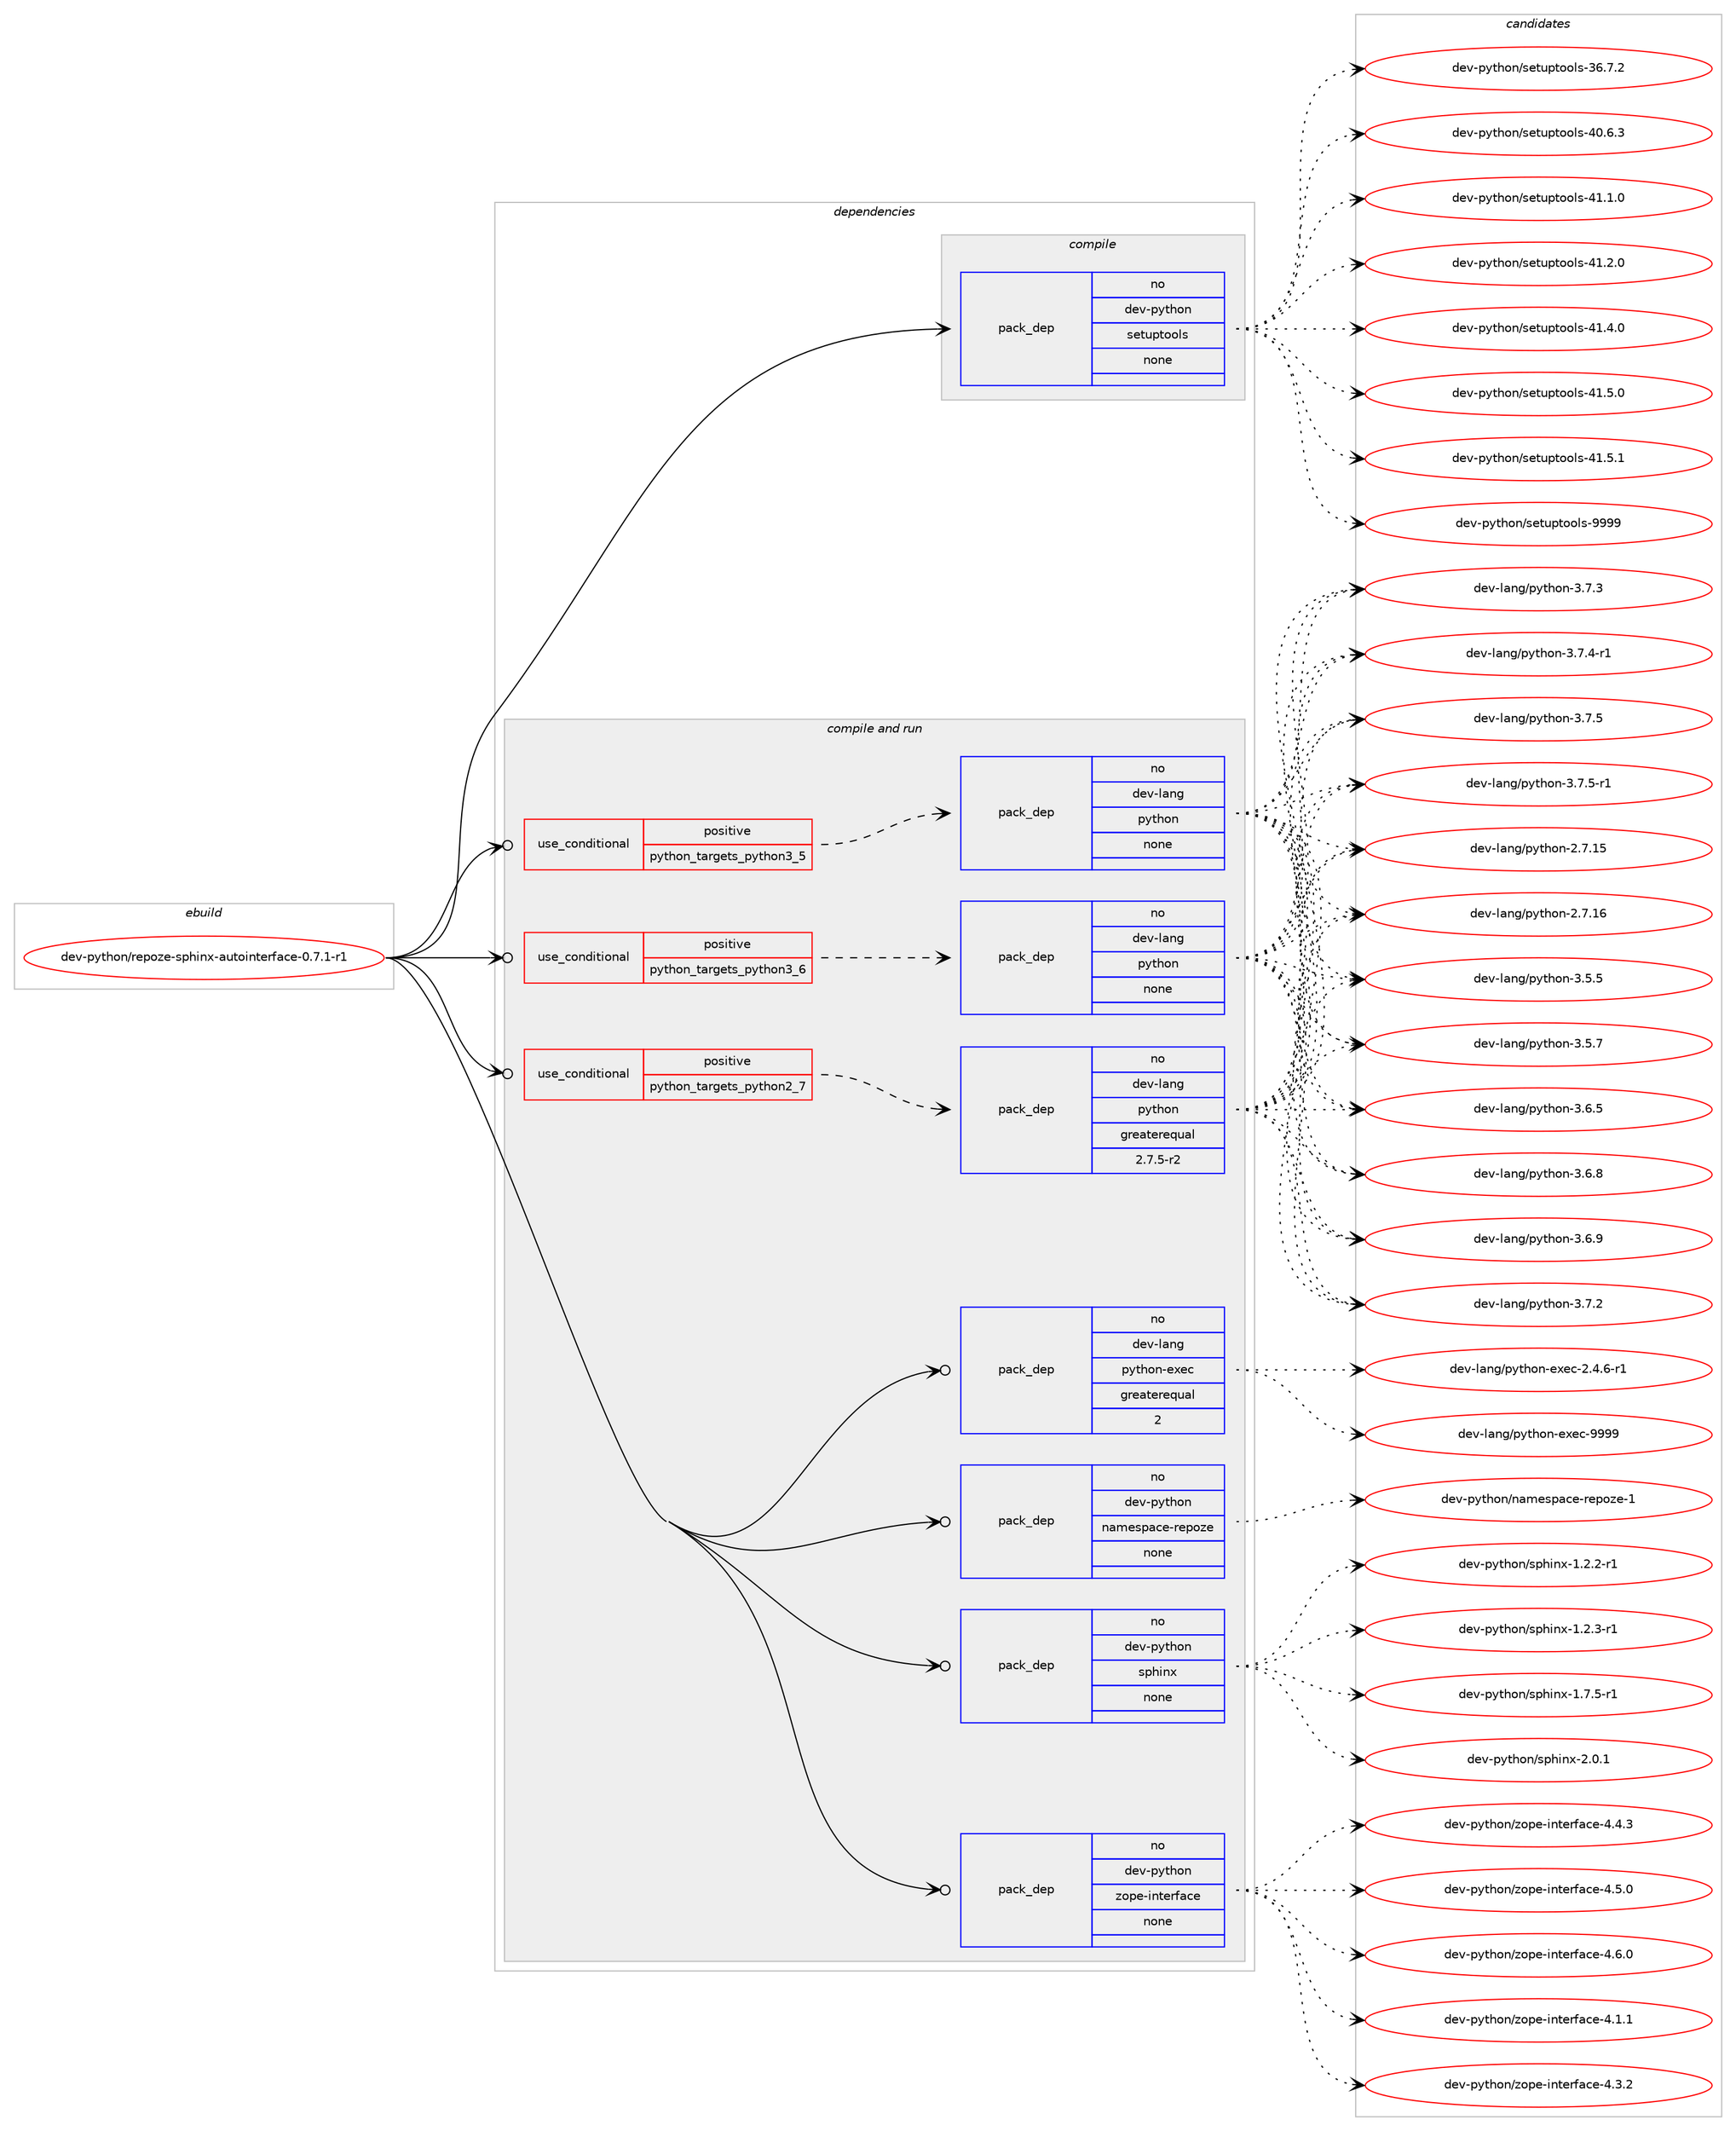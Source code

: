 digraph prolog {

# *************
# Graph options
# *************

newrank=true;
concentrate=true;
compound=true;
graph [rankdir=LR,fontname=Helvetica,fontsize=10,ranksep=1.5];#, ranksep=2.5, nodesep=0.2];
edge  [arrowhead=vee];
node  [fontname=Helvetica,fontsize=10];

# **********
# The ebuild
# **********

subgraph cluster_leftcol {
color=gray;
rank=same;
label=<<i>ebuild</i>>;
id [label="dev-python/repoze-sphinx-autointerface-0.7.1-r1", color=red, width=4, href="../dev-python/repoze-sphinx-autointerface-0.7.1-r1.svg"];
}

# ****************
# The dependencies
# ****************

subgraph cluster_midcol {
color=gray;
label=<<i>dependencies</i>>;
subgraph cluster_compile {
fillcolor="#eeeeee";
style=filled;
label=<<i>compile</i>>;
subgraph pack474527 {
dependency634980 [label=<<TABLE BORDER="0" CELLBORDER="1" CELLSPACING="0" CELLPADDING="4" WIDTH="220"><TR><TD ROWSPAN="6" CELLPADDING="30">pack_dep</TD></TR><TR><TD WIDTH="110">no</TD></TR><TR><TD>dev-python</TD></TR><TR><TD>setuptools</TD></TR><TR><TD>none</TD></TR><TR><TD></TD></TR></TABLE>>, shape=none, color=blue];
}
id:e -> dependency634980:w [weight=20,style="solid",arrowhead="vee"];
}
subgraph cluster_compileandrun {
fillcolor="#eeeeee";
style=filled;
label=<<i>compile and run</i>>;
subgraph cond148574 {
dependency634981 [label=<<TABLE BORDER="0" CELLBORDER="1" CELLSPACING="0" CELLPADDING="4"><TR><TD ROWSPAN="3" CELLPADDING="10">use_conditional</TD></TR><TR><TD>positive</TD></TR><TR><TD>python_targets_python2_7</TD></TR></TABLE>>, shape=none, color=red];
subgraph pack474528 {
dependency634982 [label=<<TABLE BORDER="0" CELLBORDER="1" CELLSPACING="0" CELLPADDING="4" WIDTH="220"><TR><TD ROWSPAN="6" CELLPADDING="30">pack_dep</TD></TR><TR><TD WIDTH="110">no</TD></TR><TR><TD>dev-lang</TD></TR><TR><TD>python</TD></TR><TR><TD>greaterequal</TD></TR><TR><TD>2.7.5-r2</TD></TR></TABLE>>, shape=none, color=blue];
}
dependency634981:e -> dependency634982:w [weight=20,style="dashed",arrowhead="vee"];
}
id:e -> dependency634981:w [weight=20,style="solid",arrowhead="odotvee"];
subgraph cond148575 {
dependency634983 [label=<<TABLE BORDER="0" CELLBORDER="1" CELLSPACING="0" CELLPADDING="4"><TR><TD ROWSPAN="3" CELLPADDING="10">use_conditional</TD></TR><TR><TD>positive</TD></TR><TR><TD>python_targets_python3_5</TD></TR></TABLE>>, shape=none, color=red];
subgraph pack474529 {
dependency634984 [label=<<TABLE BORDER="0" CELLBORDER="1" CELLSPACING="0" CELLPADDING="4" WIDTH="220"><TR><TD ROWSPAN="6" CELLPADDING="30">pack_dep</TD></TR><TR><TD WIDTH="110">no</TD></TR><TR><TD>dev-lang</TD></TR><TR><TD>python</TD></TR><TR><TD>none</TD></TR><TR><TD></TD></TR></TABLE>>, shape=none, color=blue];
}
dependency634983:e -> dependency634984:w [weight=20,style="dashed",arrowhead="vee"];
}
id:e -> dependency634983:w [weight=20,style="solid",arrowhead="odotvee"];
subgraph cond148576 {
dependency634985 [label=<<TABLE BORDER="0" CELLBORDER="1" CELLSPACING="0" CELLPADDING="4"><TR><TD ROWSPAN="3" CELLPADDING="10">use_conditional</TD></TR><TR><TD>positive</TD></TR><TR><TD>python_targets_python3_6</TD></TR></TABLE>>, shape=none, color=red];
subgraph pack474530 {
dependency634986 [label=<<TABLE BORDER="0" CELLBORDER="1" CELLSPACING="0" CELLPADDING="4" WIDTH="220"><TR><TD ROWSPAN="6" CELLPADDING="30">pack_dep</TD></TR><TR><TD WIDTH="110">no</TD></TR><TR><TD>dev-lang</TD></TR><TR><TD>python</TD></TR><TR><TD>none</TD></TR><TR><TD></TD></TR></TABLE>>, shape=none, color=blue];
}
dependency634985:e -> dependency634986:w [weight=20,style="dashed",arrowhead="vee"];
}
id:e -> dependency634985:w [weight=20,style="solid",arrowhead="odotvee"];
subgraph pack474531 {
dependency634987 [label=<<TABLE BORDER="0" CELLBORDER="1" CELLSPACING="0" CELLPADDING="4" WIDTH="220"><TR><TD ROWSPAN="6" CELLPADDING="30">pack_dep</TD></TR><TR><TD WIDTH="110">no</TD></TR><TR><TD>dev-lang</TD></TR><TR><TD>python-exec</TD></TR><TR><TD>greaterequal</TD></TR><TR><TD>2</TD></TR></TABLE>>, shape=none, color=blue];
}
id:e -> dependency634987:w [weight=20,style="solid",arrowhead="odotvee"];
subgraph pack474532 {
dependency634988 [label=<<TABLE BORDER="0" CELLBORDER="1" CELLSPACING="0" CELLPADDING="4" WIDTH="220"><TR><TD ROWSPAN="6" CELLPADDING="30">pack_dep</TD></TR><TR><TD WIDTH="110">no</TD></TR><TR><TD>dev-python</TD></TR><TR><TD>namespace-repoze</TD></TR><TR><TD>none</TD></TR><TR><TD></TD></TR></TABLE>>, shape=none, color=blue];
}
id:e -> dependency634988:w [weight=20,style="solid",arrowhead="odotvee"];
subgraph pack474533 {
dependency634989 [label=<<TABLE BORDER="0" CELLBORDER="1" CELLSPACING="0" CELLPADDING="4" WIDTH="220"><TR><TD ROWSPAN="6" CELLPADDING="30">pack_dep</TD></TR><TR><TD WIDTH="110">no</TD></TR><TR><TD>dev-python</TD></TR><TR><TD>sphinx</TD></TR><TR><TD>none</TD></TR><TR><TD></TD></TR></TABLE>>, shape=none, color=blue];
}
id:e -> dependency634989:w [weight=20,style="solid",arrowhead="odotvee"];
subgraph pack474534 {
dependency634990 [label=<<TABLE BORDER="0" CELLBORDER="1" CELLSPACING="0" CELLPADDING="4" WIDTH="220"><TR><TD ROWSPAN="6" CELLPADDING="30">pack_dep</TD></TR><TR><TD WIDTH="110">no</TD></TR><TR><TD>dev-python</TD></TR><TR><TD>zope-interface</TD></TR><TR><TD>none</TD></TR><TR><TD></TD></TR></TABLE>>, shape=none, color=blue];
}
id:e -> dependency634990:w [weight=20,style="solid",arrowhead="odotvee"];
}
subgraph cluster_run {
fillcolor="#eeeeee";
style=filled;
label=<<i>run</i>>;
}
}

# **************
# The candidates
# **************

subgraph cluster_choices {
rank=same;
color=gray;
label=<<i>candidates</i>>;

subgraph choice474527 {
color=black;
nodesep=1;
choice100101118451121211161041111104711510111611711211611111110811545515446554650 [label="dev-python/setuptools-36.7.2", color=red, width=4,href="../dev-python/setuptools-36.7.2.svg"];
choice100101118451121211161041111104711510111611711211611111110811545524846544651 [label="dev-python/setuptools-40.6.3", color=red, width=4,href="../dev-python/setuptools-40.6.3.svg"];
choice100101118451121211161041111104711510111611711211611111110811545524946494648 [label="dev-python/setuptools-41.1.0", color=red, width=4,href="../dev-python/setuptools-41.1.0.svg"];
choice100101118451121211161041111104711510111611711211611111110811545524946504648 [label="dev-python/setuptools-41.2.0", color=red, width=4,href="../dev-python/setuptools-41.2.0.svg"];
choice100101118451121211161041111104711510111611711211611111110811545524946524648 [label="dev-python/setuptools-41.4.0", color=red, width=4,href="../dev-python/setuptools-41.4.0.svg"];
choice100101118451121211161041111104711510111611711211611111110811545524946534648 [label="dev-python/setuptools-41.5.0", color=red, width=4,href="../dev-python/setuptools-41.5.0.svg"];
choice100101118451121211161041111104711510111611711211611111110811545524946534649 [label="dev-python/setuptools-41.5.1", color=red, width=4,href="../dev-python/setuptools-41.5.1.svg"];
choice10010111845112121116104111110471151011161171121161111111081154557575757 [label="dev-python/setuptools-9999", color=red, width=4,href="../dev-python/setuptools-9999.svg"];
dependency634980:e -> choice100101118451121211161041111104711510111611711211611111110811545515446554650:w [style=dotted,weight="100"];
dependency634980:e -> choice100101118451121211161041111104711510111611711211611111110811545524846544651:w [style=dotted,weight="100"];
dependency634980:e -> choice100101118451121211161041111104711510111611711211611111110811545524946494648:w [style=dotted,weight="100"];
dependency634980:e -> choice100101118451121211161041111104711510111611711211611111110811545524946504648:w [style=dotted,weight="100"];
dependency634980:e -> choice100101118451121211161041111104711510111611711211611111110811545524946524648:w [style=dotted,weight="100"];
dependency634980:e -> choice100101118451121211161041111104711510111611711211611111110811545524946534648:w [style=dotted,weight="100"];
dependency634980:e -> choice100101118451121211161041111104711510111611711211611111110811545524946534649:w [style=dotted,weight="100"];
dependency634980:e -> choice10010111845112121116104111110471151011161171121161111111081154557575757:w [style=dotted,weight="100"];
}
subgraph choice474528 {
color=black;
nodesep=1;
choice10010111845108971101034711212111610411111045504655464953 [label="dev-lang/python-2.7.15", color=red, width=4,href="../dev-lang/python-2.7.15.svg"];
choice10010111845108971101034711212111610411111045504655464954 [label="dev-lang/python-2.7.16", color=red, width=4,href="../dev-lang/python-2.7.16.svg"];
choice100101118451089711010347112121116104111110455146534653 [label="dev-lang/python-3.5.5", color=red, width=4,href="../dev-lang/python-3.5.5.svg"];
choice100101118451089711010347112121116104111110455146534655 [label="dev-lang/python-3.5.7", color=red, width=4,href="../dev-lang/python-3.5.7.svg"];
choice100101118451089711010347112121116104111110455146544653 [label="dev-lang/python-3.6.5", color=red, width=4,href="../dev-lang/python-3.6.5.svg"];
choice100101118451089711010347112121116104111110455146544656 [label="dev-lang/python-3.6.8", color=red, width=4,href="../dev-lang/python-3.6.8.svg"];
choice100101118451089711010347112121116104111110455146544657 [label="dev-lang/python-3.6.9", color=red, width=4,href="../dev-lang/python-3.6.9.svg"];
choice100101118451089711010347112121116104111110455146554650 [label="dev-lang/python-3.7.2", color=red, width=4,href="../dev-lang/python-3.7.2.svg"];
choice100101118451089711010347112121116104111110455146554651 [label="dev-lang/python-3.7.3", color=red, width=4,href="../dev-lang/python-3.7.3.svg"];
choice1001011184510897110103471121211161041111104551465546524511449 [label="dev-lang/python-3.7.4-r1", color=red, width=4,href="../dev-lang/python-3.7.4-r1.svg"];
choice100101118451089711010347112121116104111110455146554653 [label="dev-lang/python-3.7.5", color=red, width=4,href="../dev-lang/python-3.7.5.svg"];
choice1001011184510897110103471121211161041111104551465546534511449 [label="dev-lang/python-3.7.5-r1", color=red, width=4,href="../dev-lang/python-3.7.5-r1.svg"];
dependency634982:e -> choice10010111845108971101034711212111610411111045504655464953:w [style=dotted,weight="100"];
dependency634982:e -> choice10010111845108971101034711212111610411111045504655464954:w [style=dotted,weight="100"];
dependency634982:e -> choice100101118451089711010347112121116104111110455146534653:w [style=dotted,weight="100"];
dependency634982:e -> choice100101118451089711010347112121116104111110455146534655:w [style=dotted,weight="100"];
dependency634982:e -> choice100101118451089711010347112121116104111110455146544653:w [style=dotted,weight="100"];
dependency634982:e -> choice100101118451089711010347112121116104111110455146544656:w [style=dotted,weight="100"];
dependency634982:e -> choice100101118451089711010347112121116104111110455146544657:w [style=dotted,weight="100"];
dependency634982:e -> choice100101118451089711010347112121116104111110455146554650:w [style=dotted,weight="100"];
dependency634982:e -> choice100101118451089711010347112121116104111110455146554651:w [style=dotted,weight="100"];
dependency634982:e -> choice1001011184510897110103471121211161041111104551465546524511449:w [style=dotted,weight="100"];
dependency634982:e -> choice100101118451089711010347112121116104111110455146554653:w [style=dotted,weight="100"];
dependency634982:e -> choice1001011184510897110103471121211161041111104551465546534511449:w [style=dotted,weight="100"];
}
subgraph choice474529 {
color=black;
nodesep=1;
choice10010111845108971101034711212111610411111045504655464953 [label="dev-lang/python-2.7.15", color=red, width=4,href="../dev-lang/python-2.7.15.svg"];
choice10010111845108971101034711212111610411111045504655464954 [label="dev-lang/python-2.7.16", color=red, width=4,href="../dev-lang/python-2.7.16.svg"];
choice100101118451089711010347112121116104111110455146534653 [label="dev-lang/python-3.5.5", color=red, width=4,href="../dev-lang/python-3.5.5.svg"];
choice100101118451089711010347112121116104111110455146534655 [label="dev-lang/python-3.5.7", color=red, width=4,href="../dev-lang/python-3.5.7.svg"];
choice100101118451089711010347112121116104111110455146544653 [label="dev-lang/python-3.6.5", color=red, width=4,href="../dev-lang/python-3.6.5.svg"];
choice100101118451089711010347112121116104111110455146544656 [label="dev-lang/python-3.6.8", color=red, width=4,href="../dev-lang/python-3.6.8.svg"];
choice100101118451089711010347112121116104111110455146544657 [label="dev-lang/python-3.6.9", color=red, width=4,href="../dev-lang/python-3.6.9.svg"];
choice100101118451089711010347112121116104111110455146554650 [label="dev-lang/python-3.7.2", color=red, width=4,href="../dev-lang/python-3.7.2.svg"];
choice100101118451089711010347112121116104111110455146554651 [label="dev-lang/python-3.7.3", color=red, width=4,href="../dev-lang/python-3.7.3.svg"];
choice1001011184510897110103471121211161041111104551465546524511449 [label="dev-lang/python-3.7.4-r1", color=red, width=4,href="../dev-lang/python-3.7.4-r1.svg"];
choice100101118451089711010347112121116104111110455146554653 [label="dev-lang/python-3.7.5", color=red, width=4,href="../dev-lang/python-3.7.5.svg"];
choice1001011184510897110103471121211161041111104551465546534511449 [label="dev-lang/python-3.7.5-r1", color=red, width=4,href="../dev-lang/python-3.7.5-r1.svg"];
dependency634984:e -> choice10010111845108971101034711212111610411111045504655464953:w [style=dotted,weight="100"];
dependency634984:e -> choice10010111845108971101034711212111610411111045504655464954:w [style=dotted,weight="100"];
dependency634984:e -> choice100101118451089711010347112121116104111110455146534653:w [style=dotted,weight="100"];
dependency634984:e -> choice100101118451089711010347112121116104111110455146534655:w [style=dotted,weight="100"];
dependency634984:e -> choice100101118451089711010347112121116104111110455146544653:w [style=dotted,weight="100"];
dependency634984:e -> choice100101118451089711010347112121116104111110455146544656:w [style=dotted,weight="100"];
dependency634984:e -> choice100101118451089711010347112121116104111110455146544657:w [style=dotted,weight="100"];
dependency634984:e -> choice100101118451089711010347112121116104111110455146554650:w [style=dotted,weight="100"];
dependency634984:e -> choice100101118451089711010347112121116104111110455146554651:w [style=dotted,weight="100"];
dependency634984:e -> choice1001011184510897110103471121211161041111104551465546524511449:w [style=dotted,weight="100"];
dependency634984:e -> choice100101118451089711010347112121116104111110455146554653:w [style=dotted,weight="100"];
dependency634984:e -> choice1001011184510897110103471121211161041111104551465546534511449:w [style=dotted,weight="100"];
}
subgraph choice474530 {
color=black;
nodesep=1;
choice10010111845108971101034711212111610411111045504655464953 [label="dev-lang/python-2.7.15", color=red, width=4,href="../dev-lang/python-2.7.15.svg"];
choice10010111845108971101034711212111610411111045504655464954 [label="dev-lang/python-2.7.16", color=red, width=4,href="../dev-lang/python-2.7.16.svg"];
choice100101118451089711010347112121116104111110455146534653 [label="dev-lang/python-3.5.5", color=red, width=4,href="../dev-lang/python-3.5.5.svg"];
choice100101118451089711010347112121116104111110455146534655 [label="dev-lang/python-3.5.7", color=red, width=4,href="../dev-lang/python-3.5.7.svg"];
choice100101118451089711010347112121116104111110455146544653 [label="dev-lang/python-3.6.5", color=red, width=4,href="../dev-lang/python-3.6.5.svg"];
choice100101118451089711010347112121116104111110455146544656 [label="dev-lang/python-3.6.8", color=red, width=4,href="../dev-lang/python-3.6.8.svg"];
choice100101118451089711010347112121116104111110455146544657 [label="dev-lang/python-3.6.9", color=red, width=4,href="../dev-lang/python-3.6.9.svg"];
choice100101118451089711010347112121116104111110455146554650 [label="dev-lang/python-3.7.2", color=red, width=4,href="../dev-lang/python-3.7.2.svg"];
choice100101118451089711010347112121116104111110455146554651 [label="dev-lang/python-3.7.3", color=red, width=4,href="../dev-lang/python-3.7.3.svg"];
choice1001011184510897110103471121211161041111104551465546524511449 [label="dev-lang/python-3.7.4-r1", color=red, width=4,href="../dev-lang/python-3.7.4-r1.svg"];
choice100101118451089711010347112121116104111110455146554653 [label="dev-lang/python-3.7.5", color=red, width=4,href="../dev-lang/python-3.7.5.svg"];
choice1001011184510897110103471121211161041111104551465546534511449 [label="dev-lang/python-3.7.5-r1", color=red, width=4,href="../dev-lang/python-3.7.5-r1.svg"];
dependency634986:e -> choice10010111845108971101034711212111610411111045504655464953:w [style=dotted,weight="100"];
dependency634986:e -> choice10010111845108971101034711212111610411111045504655464954:w [style=dotted,weight="100"];
dependency634986:e -> choice100101118451089711010347112121116104111110455146534653:w [style=dotted,weight="100"];
dependency634986:e -> choice100101118451089711010347112121116104111110455146534655:w [style=dotted,weight="100"];
dependency634986:e -> choice100101118451089711010347112121116104111110455146544653:w [style=dotted,weight="100"];
dependency634986:e -> choice100101118451089711010347112121116104111110455146544656:w [style=dotted,weight="100"];
dependency634986:e -> choice100101118451089711010347112121116104111110455146544657:w [style=dotted,weight="100"];
dependency634986:e -> choice100101118451089711010347112121116104111110455146554650:w [style=dotted,weight="100"];
dependency634986:e -> choice100101118451089711010347112121116104111110455146554651:w [style=dotted,weight="100"];
dependency634986:e -> choice1001011184510897110103471121211161041111104551465546524511449:w [style=dotted,weight="100"];
dependency634986:e -> choice100101118451089711010347112121116104111110455146554653:w [style=dotted,weight="100"];
dependency634986:e -> choice1001011184510897110103471121211161041111104551465546534511449:w [style=dotted,weight="100"];
}
subgraph choice474531 {
color=black;
nodesep=1;
choice10010111845108971101034711212111610411111045101120101994550465246544511449 [label="dev-lang/python-exec-2.4.6-r1", color=red, width=4,href="../dev-lang/python-exec-2.4.6-r1.svg"];
choice10010111845108971101034711212111610411111045101120101994557575757 [label="dev-lang/python-exec-9999", color=red, width=4,href="../dev-lang/python-exec-9999.svg"];
dependency634987:e -> choice10010111845108971101034711212111610411111045101120101994550465246544511449:w [style=dotted,weight="100"];
dependency634987:e -> choice10010111845108971101034711212111610411111045101120101994557575757:w [style=dotted,weight="100"];
}
subgraph choice474532 {
color=black;
nodesep=1;
choice1001011184511212111610411111047110971091011151129799101451141011121111221014549 [label="dev-python/namespace-repoze-1", color=red, width=4,href="../dev-python/namespace-repoze-1.svg"];
dependency634988:e -> choice1001011184511212111610411111047110971091011151129799101451141011121111221014549:w [style=dotted,weight="100"];
}
subgraph choice474533 {
color=black;
nodesep=1;
choice10010111845112121116104111110471151121041051101204549465046504511449 [label="dev-python/sphinx-1.2.2-r1", color=red, width=4,href="../dev-python/sphinx-1.2.2-r1.svg"];
choice10010111845112121116104111110471151121041051101204549465046514511449 [label="dev-python/sphinx-1.2.3-r1", color=red, width=4,href="../dev-python/sphinx-1.2.3-r1.svg"];
choice10010111845112121116104111110471151121041051101204549465546534511449 [label="dev-python/sphinx-1.7.5-r1", color=red, width=4,href="../dev-python/sphinx-1.7.5-r1.svg"];
choice1001011184511212111610411111047115112104105110120455046484649 [label="dev-python/sphinx-2.0.1", color=red, width=4,href="../dev-python/sphinx-2.0.1.svg"];
dependency634989:e -> choice10010111845112121116104111110471151121041051101204549465046504511449:w [style=dotted,weight="100"];
dependency634989:e -> choice10010111845112121116104111110471151121041051101204549465046514511449:w [style=dotted,weight="100"];
dependency634989:e -> choice10010111845112121116104111110471151121041051101204549465546534511449:w [style=dotted,weight="100"];
dependency634989:e -> choice1001011184511212111610411111047115112104105110120455046484649:w [style=dotted,weight="100"];
}
subgraph choice474534 {
color=black;
nodesep=1;
choice1001011184511212111610411111047122111112101451051101161011141029799101455246494649 [label="dev-python/zope-interface-4.1.1", color=red, width=4,href="../dev-python/zope-interface-4.1.1.svg"];
choice1001011184511212111610411111047122111112101451051101161011141029799101455246514650 [label="dev-python/zope-interface-4.3.2", color=red, width=4,href="../dev-python/zope-interface-4.3.2.svg"];
choice1001011184511212111610411111047122111112101451051101161011141029799101455246524651 [label="dev-python/zope-interface-4.4.3", color=red, width=4,href="../dev-python/zope-interface-4.4.3.svg"];
choice1001011184511212111610411111047122111112101451051101161011141029799101455246534648 [label="dev-python/zope-interface-4.5.0", color=red, width=4,href="../dev-python/zope-interface-4.5.0.svg"];
choice1001011184511212111610411111047122111112101451051101161011141029799101455246544648 [label="dev-python/zope-interface-4.6.0", color=red, width=4,href="../dev-python/zope-interface-4.6.0.svg"];
dependency634990:e -> choice1001011184511212111610411111047122111112101451051101161011141029799101455246494649:w [style=dotted,weight="100"];
dependency634990:e -> choice1001011184511212111610411111047122111112101451051101161011141029799101455246514650:w [style=dotted,weight="100"];
dependency634990:e -> choice1001011184511212111610411111047122111112101451051101161011141029799101455246524651:w [style=dotted,weight="100"];
dependency634990:e -> choice1001011184511212111610411111047122111112101451051101161011141029799101455246534648:w [style=dotted,weight="100"];
dependency634990:e -> choice1001011184511212111610411111047122111112101451051101161011141029799101455246544648:w [style=dotted,weight="100"];
}
}

}
